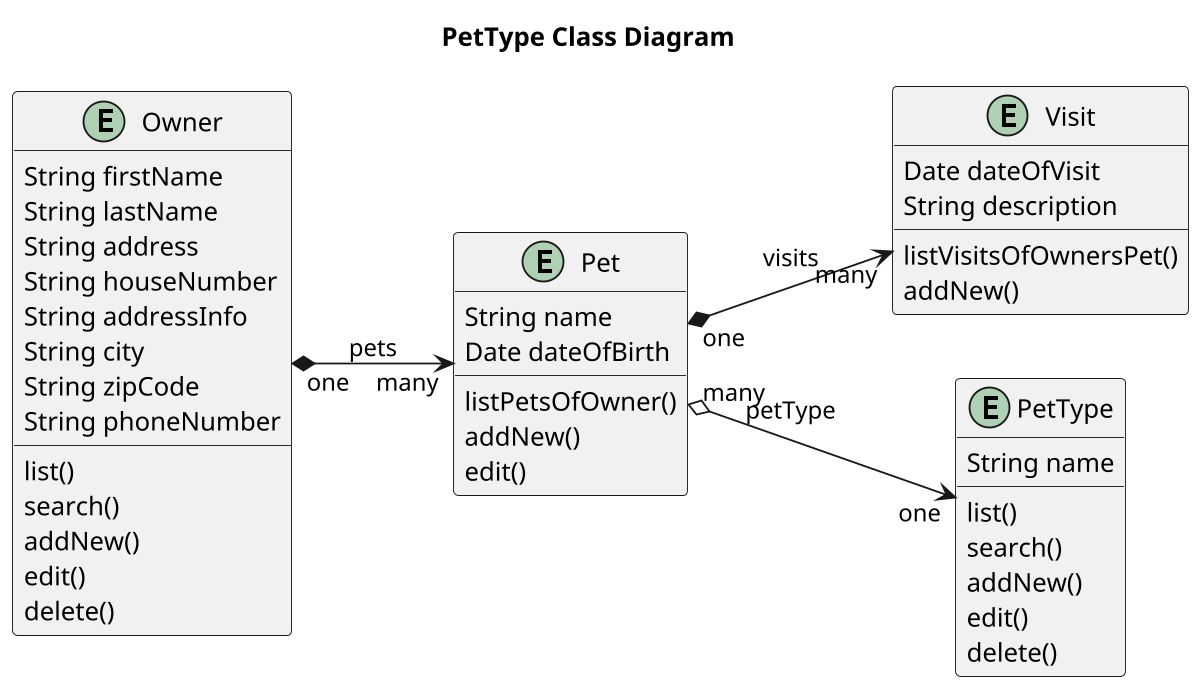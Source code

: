 @startuml


title PetType Class Diagram
'https://plantuml.com/class-diagram

left to right direction
'top to bottom direction

scale 1200 width

entity Owner {
     String firstName
     String lastName
     String address
     String houseNumber
     String addressInfo
     String city
     String zipCode
     String phoneNumber
     list()
     search()
     addNew()
     edit()
     delete()
}

entity Pet {
    String name
    Date dateOfBirth
    listPetsOfOwner()
    addNew()
    edit()
}

entity Visit {
    Date dateOfVisit
    String description
    listVisitsOfOwnersPet()
    addNew()
}

entity PetType {
    String name
    list()
    search()
    addNew()
    edit()
    delete()
}

Owner "one"  *--> "many"  Pet: pets
Pet "one" *--> "many" Visit: visits
Pet "many"  o-->  "one" PetType: petType

@enduml